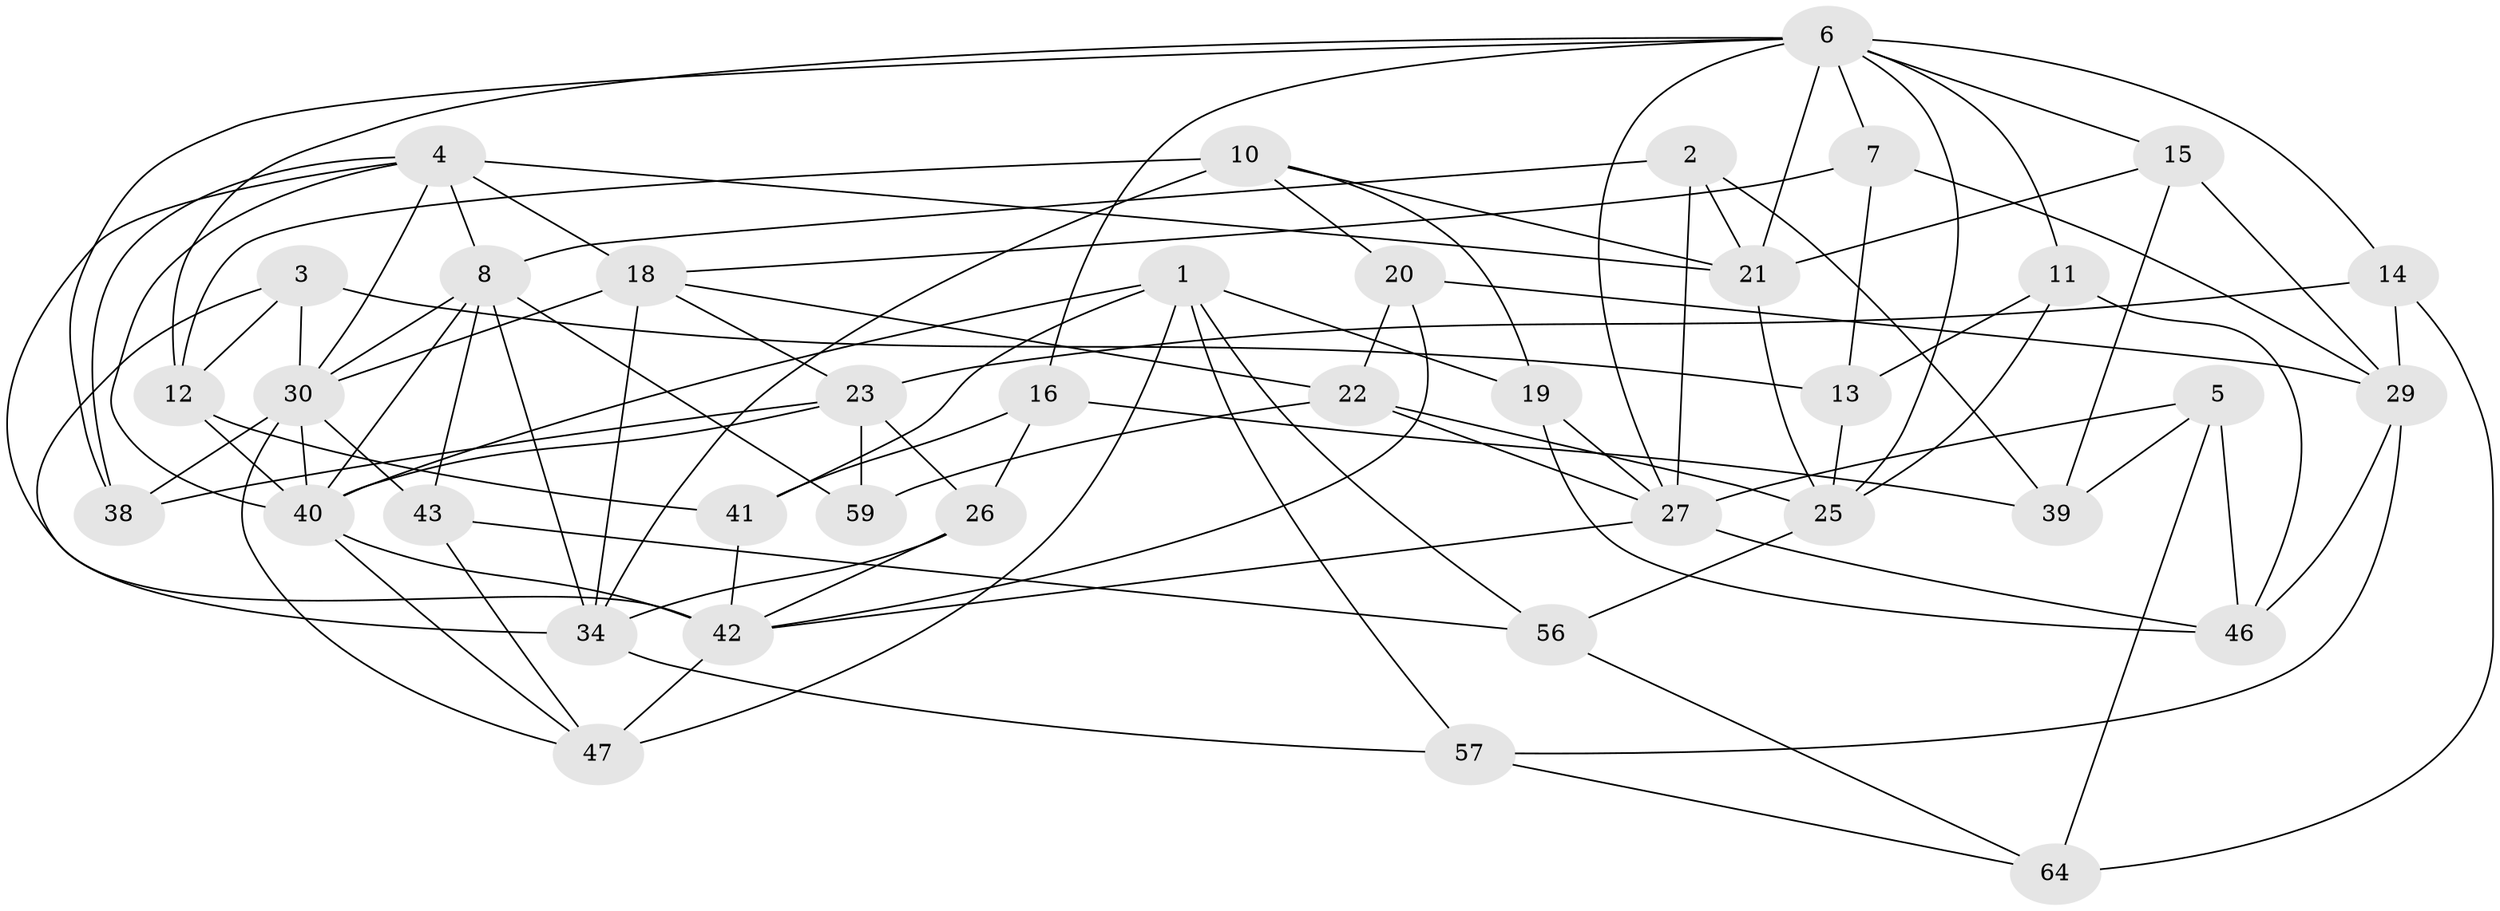 // original degree distribution, {4: 1.0}
// Generated by graph-tools (version 1.1) at 2025/20/03/04/25 18:20:32]
// undirected, 39 vertices, 100 edges
graph export_dot {
graph [start="1"]
  node [color=gray90,style=filled];
  1 [super="+48"];
  2;
  3;
  4 [super="+9"];
  5;
  6 [super="+28+61+44"];
  7;
  8 [super="+32+53"];
  10 [super="+33"];
  11;
  12 [super="+52"];
  13;
  14;
  15;
  16;
  18 [super="+66"];
  19;
  20;
  21 [super="+54"];
  22 [super="+62"];
  23 [super="+24"];
  25 [super="+50"];
  26;
  27 [super="+35"];
  29 [super="+37"];
  30 [super="+31"];
  34 [super="+36"];
  38;
  39;
  40 [super="+60+45"];
  41;
  42 [super="+49+63"];
  43;
  46 [super="+58"];
  47 [super="+55"];
  56;
  57;
  59;
  64;
  1 -- 47;
  1 -- 56;
  1 -- 19;
  1 -- 40;
  1 -- 57;
  1 -- 41;
  2 -- 39;
  2 -- 27;
  2 -- 8;
  2 -- 21;
  3 -- 34;
  3 -- 13;
  3 -- 12;
  3 -- 30;
  4 -- 18;
  4 -- 21;
  4 -- 38;
  4 -- 8 [weight=2];
  4 -- 40;
  4 -- 30;
  4 -- 42;
  5 -- 46;
  5 -- 64;
  5 -- 27;
  5 -- 39;
  6 -- 27;
  6 -- 15;
  6 -- 21;
  6 -- 7;
  6 -- 11;
  6 -- 38;
  6 -- 12;
  6 -- 16;
  6 -- 25;
  6 -- 14;
  7 -- 13;
  7 -- 29;
  7 -- 18;
  8 -- 43;
  8 -- 59;
  8 -- 34;
  8 -- 40;
  8 -- 30;
  10 -- 12 [weight=2];
  10 -- 20;
  10 -- 19;
  10 -- 34;
  10 -- 21;
  11 -- 13;
  11 -- 25;
  11 -- 46;
  12 -- 41;
  12 -- 40;
  13 -- 25;
  14 -- 23;
  14 -- 64;
  14 -- 29;
  15 -- 39;
  15 -- 29;
  15 -- 21;
  16 -- 26;
  16 -- 41;
  16 -- 39;
  18 -- 23;
  18 -- 22;
  18 -- 34;
  18 -- 30;
  19 -- 46;
  19 -- 27;
  20 -- 42;
  20 -- 29;
  20 -- 22;
  21 -- 25;
  22 -- 27;
  22 -- 59 [weight=2];
  22 -- 25;
  23 -- 38;
  23 -- 59;
  23 -- 26;
  23 -- 40;
  25 -- 56;
  26 -- 42;
  26 -- 34;
  27 -- 46 [weight=2];
  27 -- 42;
  29 -- 57;
  29 -- 46;
  30 -- 43;
  30 -- 40;
  30 -- 38;
  30 -- 47;
  34 -- 57;
  40 -- 47;
  40 -- 42;
  41 -- 42;
  42 -- 47 [weight=2];
  43 -- 56;
  43 -- 47;
  56 -- 64;
  57 -- 64;
}
